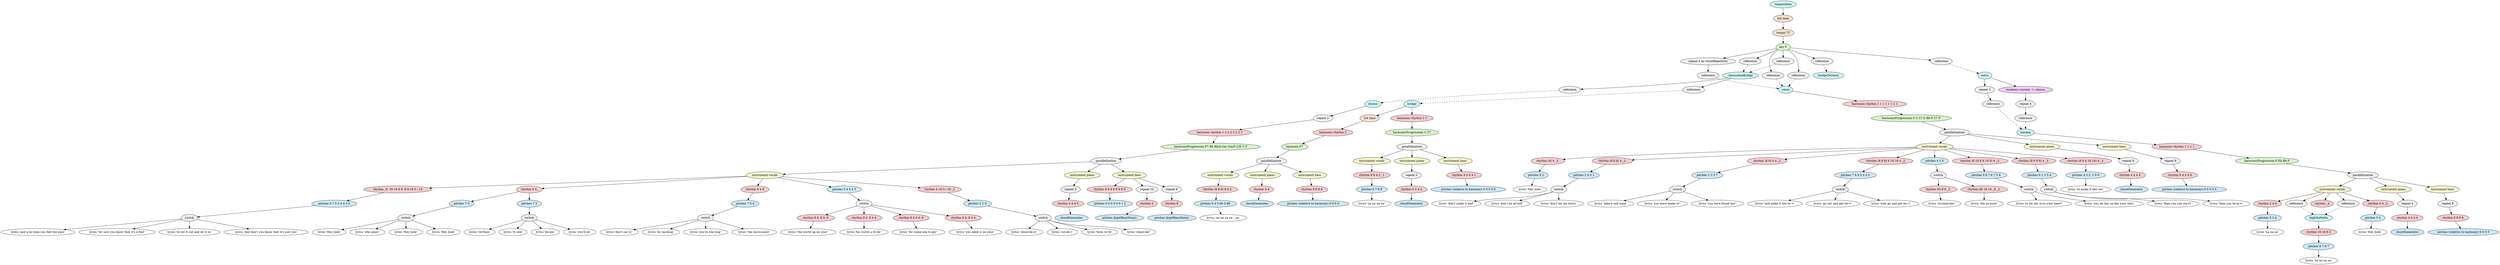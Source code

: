 digraph compositionModel {
    graph [ordering="out"];
    n0 [fillcolor="#cef2f3",style="filled",label="composition"];
    n1 [fillcolor="#f3e1ce",style="filled",label="4/4 time"];
    n0 -> n1;
    n2 [fillcolor="#f3e1ce",style="filled",label="tempo 72"];
    n1 -> n2;
    n3 [fillcolor="#daf3ce",style="filled",label="key F"];
    n2 -> n3;
    n4 [fillcolor="#f0f0f0",style="filled",label="repeat 2 as verseRepetition"];
    n3 -> n4;
    n5 [fillcolor="#f0f0f0",style="filled",label="reference"];
    n4 -> n5;
    n6 [fillcolor="#f0f0f0",style="filled",label="reference"];
    n3 -> n6;
    n7 [fillcolor="#f0f0f0",style="filled",label="reference"];
    n3 -> n7;
    n8 [fillcolor="#f0f0f0",style="filled",label="reference"];
    n3 -> n8;
    n9 [fillcolor="#f0f0f0",style="filled",label="reference"];
    n3 -> n9;
    n10 [fillcolor="#f0f0f0",style="filled",label="reference"];
    n3 -> n10;
    n11 [fillcolor="#f0f0f0",style="filled",label="reference"];
    n3 -> n11;
    n12 [fillcolor="#cef2f3",style="filled",label="chorusAndBridge"];
    n13 [fillcolor="#f0f0f0",style="filled",label="reference"];
    n12 -> n13;
    n14 [fillcolor="#f0f0f0",style="filled",label="reference"];
    n12 -> n14;
    n15 [fillcolor="#cef2f3",style="filled",label="verse"];
    n16 [fillcolor="#f3ced0",style="filled",label="harmonic rhythm 1 1 1 1 1 1 1 1"];
    n15 -> n16;
    n17 [fillcolor="#daf3ce",style="filled",label="harmonicProgression F C C7 F Bb F C7 F"];
    n16 -> n17;
    n18 [fillcolor="#f0f0f0",style="filled",label="parallelization"];
    n17 -> n18;
    n19 [fillcolor="#f3f3ce",style="filled",label="instrument vocals"];
    n18 -> n19;
    n20 [fillcolor="#f3ced0",style="filled",label="rhythm (4) 4 _2."];
    n19 -> n20;
    n21 [fillcolor="#cee8f3",style="filled",label="pitches 4 2"];
    n20 -> n21;
    n22 [fillcolor="white",style="filled",label="lyrics 'Hey Jude'"];
    n21 -> n22;
    n23 [fillcolor="#f3ced0",style="filled",label="rhythm (8 8 8) 4 _2."];
    n19 -> n23;
    n24 [fillcolor="#cee8f3",style="filled",label="pitches 2 4 5 1"];
    n23 -> n24;
    n25 [fillcolor="#f0f0f0",style="filled",label="switch"];
    n24 -> n25;
    n26 [fillcolor="white",style="filled",label="lyrics 'don't make it bad'"];
    n25 -> n26;
    n27 [fillcolor="white",style="filled",label="lyrics 'don't be af-raid'"];
    n25 -> n27;
    n28 [fillcolor="white",style="filled",label="lyrics 'don't let me down'"];
    n25 -> n28;
    n29 [fillcolor="#f3ced0",style="filled",label="rhythm (8 8) 4 4 _2"];
    n19 -> n29;
    n30 [fillcolor="#cee8f3",style="filled",label="pitches 1 2 3 7"];
    n29 -> n30;
    n31 [fillcolor="#f0f0f0",style="filled",label="switch"];
    n30 -> n31;
    n32 [fillcolor="white",style="filled",label="lyrics 'take a sad song'"];
    n31 -> n32;
    n33 [fillcolor="white",style="filled",label="lyrics 'you were made to'"];
    n31 -> n33;
    n34 [fillcolor="white",style="filled",label="lyrics 'you have found her'"];
    n31 -> n34;
    n35 [fillcolor="#f3ced0",style="filled",label="rhythm (8 8 8) 8 16 16 4 _2"];
    n19 -> n35;
    n36 [fillcolor="#cee8f3",style="filled",label="pitches 7 6 4 5 4 3 2"];
    n35 -> n36;
    n37 [fillcolor="#f0f0f0",style="filled",label="switch"];
    n36 -> n37;
    n38 [fillcolor="white",style="filled",label="lyrics 'and make it bet-te--r'"];
    n37 -> n38;
    n39 [fillcolor="white",style="filled",label="lyrics 'go out and get he--r'"];
    n37 -> n39;
    n40 [fillcolor="white",style="filled",label="lyrics 'now go and get he--r'"];
    n37 -> n40;
    n41 [fillcolor="#cee8f3",style="filled",label="pitches 4 5 5"];
    n19 -> n41;
    n42 [fillcolor="#f0f0f0",style="filled",label="switch"];
    n41 -> n42;
    n43 [fillcolor="#f3ced0",style="filled",label="rhythm (8) 8 8 _2."];
    n42 -> n43;
    n44 [fillcolor="white",style="filled",label="lyrics 're-mem-ber'"];
    n43 -> n44;
    n45 [fillcolor="#f3ced0",style="filled",label="rhythm (8) 16 16 _8 _2."];
    n42 -> n45;
    n46 [fillcolor="white",style="filled",label="lyrics 'the mi-nute'"];
    n45 -> n46;
    n47 [fillcolor="#f3ced0",style="filled",label="rhythm (8 16 8 8 16 8) 4 _2."];
    n19 -> n47;
    n48 [fillcolor="#cee8f3",style="filled",label="pitches 5 8 7 6 7 5 4"];
    n47 -> n48;
    n49 [fillcolor="#f0f0f0",style="filled",label="switch"];
    n48 -> n49;
    n50 [fillcolor="white",style="filled",label="lyrics 'to let her in-to your heart'"];
    n49 -> n50;
    n51 [fillcolor="white",style="filled",label="lyrics 'you let her un-der your skin'"];
    n49 -> n51;
    n52 [fillcolor="#f3ced0",style="filled",label="rhythm (8 8 8 8) 4 _2."];
    n19 -> n52;
    n53 [fillcolor="#cee8f3",style="filled",label="pitches 0 1 2 5 4"];
    n52 -> n53;
    n54 [fillcolor="#f0f0f0",style="filled",label="switch"];
    n53 -> n54;
    n55 [fillcolor="white",style="filled",label="lyrics 'then you can sta-rt'"];
    n54 -> n55;
    n56 [fillcolor="white",style="filled",label="lyrics 'then you be-gi-n'"];
    n54 -> n56;
    n57 [fillcolor="#f3ced0",style="filled",label="rhythm (8 8 4 16 16) 4 _2."];
    n19 -> n57;
    n58 [fillcolor="#cee8f3",style="filled",label="pitches 4 3 2 -1 0 0"];
    n57 -> n58;
    n59 [fillcolor="white",style="filled",label="lyrics 'to make it bet--ter'"];
    n58 -> n59;
    n60 [fillcolor="#f3f3ce",style="filled",label="instrument piano"];
    n18 -> n60;
    n61 [fillcolor="#f0f0f0",style="filled",label="repeat 8"];
    n60 -> n61;
    n62 [fillcolor="#f3ced0",style="filled",label="rhythm 4 4 4 4"];
    n61 -> n62;
    n63 [fillcolor="#cee8f3",style="filled",label="chordGenerator"];
    n62 -> n63;
    n64 [fillcolor="#f3f3ce",style="filled",label="instrument bass"];
    n18 -> n64;
    n65 [fillcolor="#f0f0f0",style="filled",label="repeat 8"];
    n64 -> n65;
    n66 [fillcolor="#f3ced0",style="filled",label="rhythm 8 4 4 4 8"];
    n65 -> n66;
    n67 [fillcolor="#cee8f3",style="filled",label="pitches (relative to harmony) 0 0 0 0 0"];
    n66 -> n67;
    n68 [fillcolor="#cef2f3",style="filled",label="chorus"];
    n69 [fillcolor="#f0f0f0",style="filled",label="repeat 2"];
    n68 -> n69;
    n70 [fillcolor="#f3ced0",style="filled",label="harmonic rhythm 1 2 2 2 2 2 2 1"];
    n69 -> n70;
    n71 [fillcolor="#daf3ce",style="filled",label="harmonicProgression F7 Bb Bb/A Gm Gm/F C/E C F"];
    n70 -> n71;
    n72 [fillcolor="#f0f0f0",style="filled",label="parallelization"];
    n71 -> n72;
    n73 [fillcolor="#f3f3ce",style="filled",label="instrument vocals"];
    n72 -> n73;
    n74 [fillcolor="#f3ced0",style="filled",label="rhythm _8. 16 16 8 8. 8 8 16 5 / 16"];
    n73 -> n74;
    n75 [fillcolor="#cee8f3",style="filled",label="pitches 0 7 5 5 4 4 3 5"];
    n74 -> n75;
    n76 [fillcolor="#f0f0f0",style="filled",label="switch"];
    n75 -> n76;
    n77 [fillcolor="white",style="filled",label="lyrics 'and a-ny-time you feel the pain'"];
    n76 -> n77;
    n78 [fillcolor="white",style="filled",label="lyrics 'for now you know that it's a fool'"];
    n76 -> n78;
    n79 [fillcolor="white",style="filled",label="lyrics 'So let it out and let it in'"];
    n76 -> n79;
    n80 [fillcolor="white",style="filled",label="lyrics 'And don't you know that it's just you'"];
    n76 -> n80;
    n81 [fillcolor="#f3ced0",style="filled",label="rhythm 8 4."];
    n73 -> n81;
    n82 [fillcolor="#cee8f3",style="filled",label="pitches 7 5"];
    n81 -> n82;
    n83 [fillcolor="#f0f0f0",style="filled",label="switch"];
    n82 -> n83;
    n84 [fillcolor="white",style="filled",label="lyrics 'Hey Jude'"];
    n83 -> n84;
    n85 [fillcolor="white",style="filled",label="lyrics 'who plays'"];
    n83 -> n85;
    n86 [fillcolor="white",style="filled",label="lyrics 'Hey Jude'"];
    n83 -> n86;
    n87 [fillcolor="white",style="filled",label="lyrics 'Hey Jude'"];
    n83 -> n87;
    n88 [fillcolor="#cee8f3",style="filled",label="pitches 7 3"];
    n81 -> n88;
    n89 [fillcolor="#f0f0f0",style="filled",label="switch"];
    n88 -> n89;
    n90 [fillcolor="white",style="filled",label="lyrics 're-frain'"];
    n89 -> n90;
    n91 [fillcolor="white",style="filled",label="lyrics 'it cool'"];
    n89 -> n91;
    n92 [fillcolor="white",style="filled",label="lyrics 'be-gin'"];
    n89 -> n92;
    n93 [fillcolor="white",style="filled",label="lyrics 'you'll do'"];
    n89 -> n93;
    n94 [fillcolor="#f3ced0",style="filled",label="rhythm 8 4 8"];
    n73 -> n94;
    n95 [fillcolor="#cee8f3",style="filled",label="pitches 7 5 4"];
    n94 -> n95;
    n96 [fillcolor="#f0f0f0",style="filled",label="switch"];
    n95 -> n96;
    n97 [fillcolor="white",style="filled",label="lyrics 'don't car-ry'"];
    n96 -> n97;
    n98 [fillcolor="white",style="filled",label="lyrics 'by ma-king'"];
    n96 -> n98;
    n99 [fillcolor="white",style="filled",label="lyrics 'you're wai-ting'"];
    n96 -> n99;
    n100 [fillcolor="white",style="filled",label="lyrics 'the move-ment'"];
    n96 -> n100;
    n101 [fillcolor="#cee8f3",style="filled",label="pitches 3 4 5 4 3"];
    n73 -> n101;
    n102 [fillcolor="#f0f0f0",style="filled",label="switch"];
    n101 -> n102;
    n103 [fillcolor="#f3ced0",style="filled",label="rhythm 8 4. 8 4. 8"];
    n102 -> n103;
    n104 [fillcolor="white",style="filled",label="lyrics 'the world up-on your'"];
    n103 -> n104;
    n105 [fillcolor="#f3ced0",style="filled",label="rhythm 8 4. 8 4 4"];
    n102 -> n105;
    n106 [fillcolor="white",style="filled",label="lyrics 'his world a lit-tle'"];
    n105 -> n106;
    n107 [fillcolor="#f3ced0",style="filled",label="rhythm 8 4 4 4. 8"];
    n102 -> n107;
    n108 [fillcolor="white",style="filled",label="lyrics 'for some-one to per'"];
    n107 -> n108;
    n109 [fillcolor="#f3ced0",style="filled",label="rhythm 8 4. 8 4 4"];
    n102 -> n109;
    n110 [fillcolor="white",style="filled",label="lyrics 'you need is on your'"];
    n109 -> n110;
    n111 [fillcolor="#f3ced0",style="filled",label="rhythm 4 16 5 / 16 _2"];
    n73 -> n111;
    n112 [fillcolor="#cee8f3",style="filled",label="pitches 2 1 0"];
    n111 -> n112;
    n113 [fillcolor="#f0f0f0",style="filled",label="switch"];
    n112 -> n113;
    n114 [fillcolor="white",style="filled",label="lyrics 'shoul-de-rs'"];
    n113 -> n114;
    n115 [fillcolor="white",style="filled",label="lyrics 'col-de-r'"];
    n113 -> n115;
    n116 [fillcolor="white",style="filled",label="lyrics 'form wi-th'"];
    n113 -> n116;
    n117 [fillcolor="white",style="filled",label="lyrics 'shoul-der'"];
    n113 -> n117;
    n118 [fillcolor="#f3f3ce",style="filled",label="instrument piano"];
    n72 -> n118;
    n119 [fillcolor="#f0f0f0",style="filled",label="repeat 5"];
    n118 -> n119;
    n120 [fillcolor="#f3ced0",style="filled",label="rhythm 4 4 4 4"];
    n119 -> n120;
    n121 [fillcolor="#cee8f3",style="filled",label="chordGenerator"];
    n120 -> n121;
    n122 [fillcolor="#f3f3ce",style="filled",label="instrument bass"];
    n72 -> n122;
    n123 [fillcolor="#f3ced0",style="filled",label="rhythm 8 8 8 8 8 8 8 8"];
    n122 -> n123;
    n124 [fillcolor="#cee8f3",style="filled",label="pitches 0 0 0 0 0 0 1 2"];
    n123 -> n124;
    n125 [fillcolor="#f0f0f0",style="filled",label="repeat 12"];
    n122 -> n125;
    n126 [fillcolor="#f3ced0",style="filled",label="rhythm 4"];
    n125 -> n126;
    n127 [fillcolor="#cee8f3",style="filled",label="pitches @getBassNote()"];
    n126 -> n127;
    n128 [fillcolor="#f0f0f0",style="filled",label="repeat 8"];
    n122 -> n128;
    n129 [fillcolor="#f3ced0",style="filled",label="rhythm 8"];
    n128 -> n129;
    n130 [fillcolor="#cee8f3",style="filled",label="pitches @getBassNote()"];
    n129 -> n130;
    n131 [fillcolor="#cef2f3",style="filled",label="bridge"];
    n132 [fillcolor="#f3e1ce",style="filled",label="2/4 time"];
    n131 -> n132;
    n133 [fillcolor="#f3ced0",style="filled",label="harmonic rhythm 2"];
    n132 -> n133;
    n134 [fillcolor="#daf3ce",style="filled",label="harmony F7"];
    n133 -> n134;
    n135 [fillcolor="#f0f0f0",style="filled",label="parallelization"];
    n134 -> n135;
    n136 [fillcolor="#f3f3ce",style="filled",label="instrument vocals"];
    n135 -> n136;
    n137 [fillcolor="#f3ced0",style="filled",label="rhythm (8 8 8) 8 8 4"];
    n136 -> n137;
    n138 [fillcolor="#cee8f3",style="filled",label="pitches 0 4 5 6b 5 6b"];
    n137 -> n138;
    n139 [fillcolor="white",style="filled",label="lyrics 'na na na na _ na'"];
    n138 -> n139;
    n140 [fillcolor="#f3f3ce",style="filled",label="instrument piano"];
    n135 -> n140;
    n141 [fillcolor="#f3ced0",style="filled",label="rhythm 4 4"];
    n140 -> n141;
    n142 [fillcolor="#cee8f3",style="filled",label="chordGenerator"];
    n141 -> n142;
    n143 [fillcolor="#f3f3ce",style="filled",label="instrument bass"];
    n135 -> n143;
    n144 [fillcolor="#f3ced0",style="filled",label="rhythm 8 8 8 8"];
    n143 -> n144;
    n145 [fillcolor="#cee8f3",style="filled",label="pitches (relative to harmony) 0 0 0 0"];
    n144 -> n145;
    n146 [fillcolor="#f3ced0",style="filled",label="harmonic rhythm 1 1"];
    n131 -> n146;
    n147 [fillcolor="#daf3ce",style="filled",label="harmonicProgression C C7"];
    n146 -> n147;
    n148 [fillcolor="#f0f0f0",style="filled",label="parallelization"];
    n147 -> n148;
    n149 [fillcolor="#f3f3ce",style="filled",label="instrument vocals"];
    n148 -> n149;
    n150 [fillcolor="#f3ced0",style="filled",label="rhythm 8 8 4 2 _1"];
    n149 -> n150;
    n151 [fillcolor="#cee8f3",style="filled",label="pitches 6 7 8 8"];
    n150 -> n151;
    n152 [fillcolor="white",style="filled",label="lyrics 'na na na na'"];
    n151 -> n152;
    n153 [fillcolor="#f3f3ce",style="filled",label="instrument piano"];
    n148 -> n153;
    n154 [fillcolor="#f0f0f0",style="filled",label="repeat 2"];
    n153 -> n154;
    n155 [fillcolor="#f3ced0",style="filled",label="rhythm 4 4 4 4"];
    n154 -> n155;
    n156 [fillcolor="#cee8f3",style="filled",label="chordGenerator"];
    n155 -> n156;
    n157 [fillcolor="#f3f3ce",style="filled",label="instrument bass"];
    n148 -> n157;
    n158 [fillcolor="#f3ced0",style="filled",label="rhythm 4 4 4 4 1"];
    n157 -> n158;
    n159 [fillcolor="#cee8f3",style="filled",label="pitches (relative to harmony) 0 0 0 0 0"];
    n158 -> n159;
    n160 [fillcolor="#cef2f3",style="filled",label="bridgeToOutro"];
    n161 [fillcolor="#cef2f3",style="filled",label="outro"];
    n162 [fillcolor="#f0f0f0",style="filled",label="repeat 3"];
    n161 -> n162;
    n163 [fillcolor="#f0f0f0",style="filled",label="reference"];
    n162 -> n163;
    n164 [fillcolor="#efcef3",style="filled",label="loudness current -> silence"];
    n161 -> n164;
    n165 [fillcolor="#f0f0f0",style="filled",label="repeat 4"];
    n164 -> n165;
    n166 [fillcolor="#f0f0f0",style="filled",label="reference"];
    n165 -> n166;
    n167 [fillcolor="#cef2f3",style="filled",label="nanana"];
    n168 [fillcolor="#f3ced0",style="filled",label="harmonic rhythm 1 1 1 1"];
    n167 -> n168;
    n169 [fillcolor="#daf3ce",style="filled",label="harmonicProgression F Eb Bb F"];
    n168 -> n169;
    n170 [fillcolor="#f0f0f0",style="filled",label="parallelization"];
    n169 -> n170;
    n171 [fillcolor="#f3f3ce",style="filled",label="instrument vocals"];
    n170 -> n171;
    n172 [fillcolor="#f3ced0",style="filled",label="rhythm 2 4 4"];
    n171 -> n172;
    n173 [fillcolor="#cee8f3",style="filled",label="pitches 0 2 4"];
    n172 -> n173;
    n174 [fillcolor="white",style="filled",label="lyrics 'na na na'"];
    n173 -> n174;
    n175 [fillcolor="#f0f0f0",style="filled",label="reference"];
    n171 -> n175;
    n176 [fillcolor="#f3ced0",style="filled",label="rhythm _4"];
    n171 -> n176;
    n177 [fillcolor="#f0f0f0",style="filled",label="reference"];
    n171 -> n177;
    n178 [fillcolor="#f3ced0",style="filled",label="rhythm 4 4 _2."];
    n171 -> n178;
    n179 [fillcolor="#cee8f3",style="filled",label="pitches 5 4"];
    n178 -> n179;
    n180 [fillcolor="white",style="filled",label="lyrics 'Hey Jude'"];
    n179 -> n180;
    n181 [fillcolor="#f3f3ce",style="filled",label="instrument piano"];
    n170 -> n181;
    n182 [fillcolor="#f0f0f0",style="filled",label="repeat 4"];
    n181 -> n182;
    n183 [fillcolor="#f3ced0",style="filled",label="rhythm 4 4 4 4"];
    n182 -> n183;
    n184 [fillcolor="#cee8f3",style="filled",label="chordGenerator"];
    n183 -> n184;
    n185 [fillcolor="#f3f3ce",style="filled",label="instrument bass"];
    n170 -> n185;
    n186 [fillcolor="#f0f0f0",style="filled",label="repeat 8"];
    n185 -> n186;
    n187 [fillcolor="#f3ced0",style="filled",label="rhythm 8 8 8 8"];
    n186 -> n187;
    n188 [fillcolor="#cee8f3",style="filled",label="pitches (relative to harmony) 0 0 0 0"];
    n187 -> n188;
    n189 [fillcolor="#cef2f3",style="filled",label="highNaNaNa"];
    n190 [fillcolor="#f3ced0",style="filled",label="rhythm 16 16 8 2"];
    n189 -> n190;
    n191 [fillcolor="#cee8f3",style="filled",label="pitches 8 7 8 7"];
    n190 -> n191;
    n192 [fillcolor="white",style="filled",label="lyrics 'na na na na'"];
    n191 -> n192;
    n5 -> n15 [style="dashed"];
    n6 -> n12 [style="dashed"];
    n7 -> n15 [style="dashed"];
    n8 -> n12 [style="dashed"];
    n9 -> n15 [style="dashed"];
    n10 -> n160 [style="dashed"];
    n11 -> n161 [style="dashed"];
    n13 -> n68 [style="dashed"];
    n14 -> n131 [style="dashed"];
    n163 -> n167 [style="dashed"];
    n166 -> n167 [style="dashed"];
    n175 -> n189 [style="dashed"];
    n177 -> n189 [style="dashed"];
}